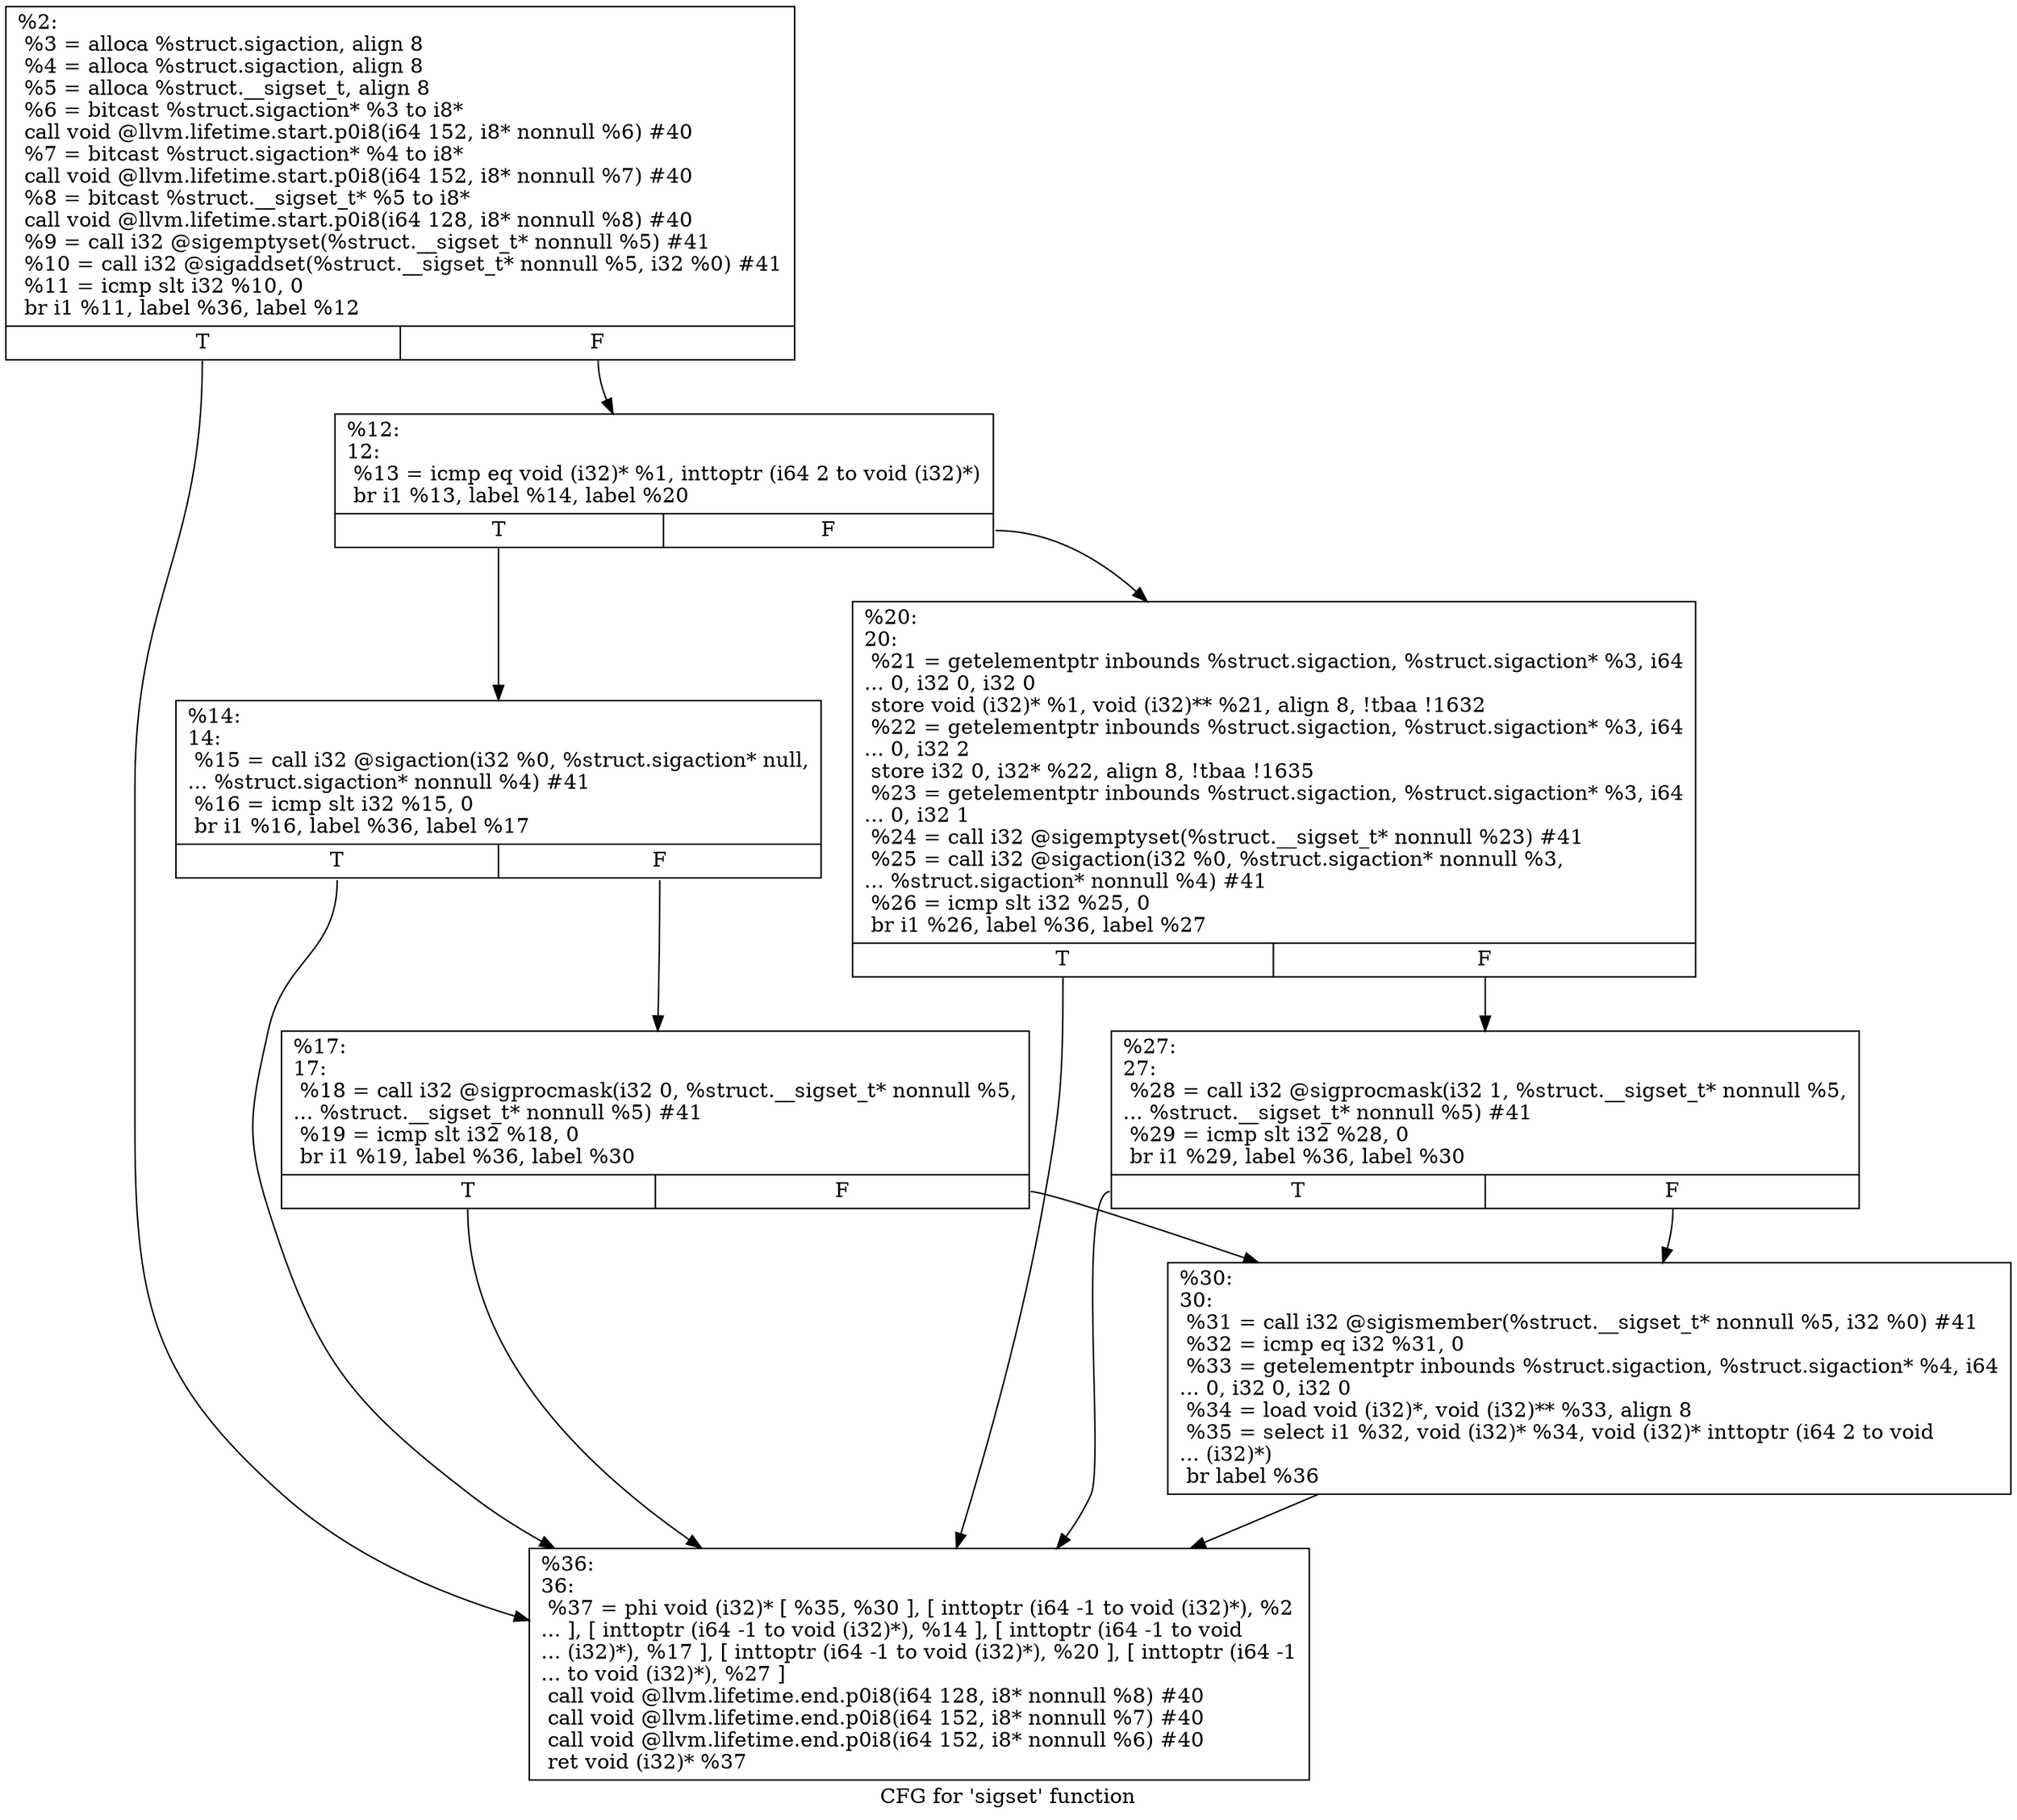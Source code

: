 digraph "CFG for 'sigset' function" {
	label="CFG for 'sigset' function";

	Node0x1b6c5e0 [shape=record,label="{%2:\l  %3 = alloca %struct.sigaction, align 8\l  %4 = alloca %struct.sigaction, align 8\l  %5 = alloca %struct.__sigset_t, align 8\l  %6 = bitcast %struct.sigaction* %3 to i8*\l  call void @llvm.lifetime.start.p0i8(i64 152, i8* nonnull %6) #40\l  %7 = bitcast %struct.sigaction* %4 to i8*\l  call void @llvm.lifetime.start.p0i8(i64 152, i8* nonnull %7) #40\l  %8 = bitcast %struct.__sigset_t* %5 to i8*\l  call void @llvm.lifetime.start.p0i8(i64 128, i8* nonnull %8) #40\l  %9 = call i32 @sigemptyset(%struct.__sigset_t* nonnull %5) #41\l  %10 = call i32 @sigaddset(%struct.__sigset_t* nonnull %5, i32 %0) #41\l  %11 = icmp slt i32 %10, 0\l  br i1 %11, label %36, label %12\l|{<s0>T|<s1>F}}"];
	Node0x1b6c5e0:s0 -> Node0x1b6c810;
	Node0x1b6c5e0:s1 -> Node0x1b6c630;
	Node0x1b6c630 [shape=record,label="{%12:\l12:                                               \l  %13 = icmp eq void (i32)* %1, inttoptr (i64 2 to void (i32)*)\l  br i1 %13, label %14, label %20\l|{<s0>T|<s1>F}}"];
	Node0x1b6c630:s0 -> Node0x1b6c680;
	Node0x1b6c630:s1 -> Node0x1b6c720;
	Node0x1b6c680 [shape=record,label="{%14:\l14:                                               \l  %15 = call i32 @sigaction(i32 %0, %struct.sigaction* null,\l... %struct.sigaction* nonnull %4) #41\l  %16 = icmp slt i32 %15, 0\l  br i1 %16, label %36, label %17\l|{<s0>T|<s1>F}}"];
	Node0x1b6c680:s0 -> Node0x1b6c810;
	Node0x1b6c680:s1 -> Node0x1b6c6d0;
	Node0x1b6c6d0 [shape=record,label="{%17:\l17:                                               \l  %18 = call i32 @sigprocmask(i32 0, %struct.__sigset_t* nonnull %5,\l... %struct.__sigset_t* nonnull %5) #41\l  %19 = icmp slt i32 %18, 0\l  br i1 %19, label %36, label %30\l|{<s0>T|<s1>F}}"];
	Node0x1b6c6d0:s0 -> Node0x1b6c810;
	Node0x1b6c6d0:s1 -> Node0x1b6c7c0;
	Node0x1b6c720 [shape=record,label="{%20:\l20:                                               \l  %21 = getelementptr inbounds %struct.sigaction, %struct.sigaction* %3, i64\l... 0, i32 0, i32 0\l  store void (i32)* %1, void (i32)** %21, align 8, !tbaa !1632\l  %22 = getelementptr inbounds %struct.sigaction, %struct.sigaction* %3, i64\l... 0, i32 2\l  store i32 0, i32* %22, align 8, !tbaa !1635\l  %23 = getelementptr inbounds %struct.sigaction, %struct.sigaction* %3, i64\l... 0, i32 1\l  %24 = call i32 @sigemptyset(%struct.__sigset_t* nonnull %23) #41\l  %25 = call i32 @sigaction(i32 %0, %struct.sigaction* nonnull %3,\l... %struct.sigaction* nonnull %4) #41\l  %26 = icmp slt i32 %25, 0\l  br i1 %26, label %36, label %27\l|{<s0>T|<s1>F}}"];
	Node0x1b6c720:s0 -> Node0x1b6c810;
	Node0x1b6c720:s1 -> Node0x1b6c770;
	Node0x1b6c770 [shape=record,label="{%27:\l27:                                               \l  %28 = call i32 @sigprocmask(i32 1, %struct.__sigset_t* nonnull %5,\l... %struct.__sigset_t* nonnull %5) #41\l  %29 = icmp slt i32 %28, 0\l  br i1 %29, label %36, label %30\l|{<s0>T|<s1>F}}"];
	Node0x1b6c770:s0 -> Node0x1b6c810;
	Node0x1b6c770:s1 -> Node0x1b6c7c0;
	Node0x1b6c7c0 [shape=record,label="{%30:\l30:                                               \l  %31 = call i32 @sigismember(%struct.__sigset_t* nonnull %5, i32 %0) #41\l  %32 = icmp eq i32 %31, 0\l  %33 = getelementptr inbounds %struct.sigaction, %struct.sigaction* %4, i64\l... 0, i32 0, i32 0\l  %34 = load void (i32)*, void (i32)** %33, align 8\l  %35 = select i1 %32, void (i32)* %34, void (i32)* inttoptr (i64 2 to void\l... (i32)*)\l  br label %36\l}"];
	Node0x1b6c7c0 -> Node0x1b6c810;
	Node0x1b6c810 [shape=record,label="{%36:\l36:                                               \l  %37 = phi void (i32)* [ %35, %30 ], [ inttoptr (i64 -1 to void (i32)*), %2\l... ], [ inttoptr (i64 -1 to void (i32)*), %14 ], [ inttoptr (i64 -1 to void\l... (i32)*), %17 ], [ inttoptr (i64 -1 to void (i32)*), %20 ], [ inttoptr (i64 -1\l... to void (i32)*), %27 ]\l  call void @llvm.lifetime.end.p0i8(i64 128, i8* nonnull %8) #40\l  call void @llvm.lifetime.end.p0i8(i64 152, i8* nonnull %7) #40\l  call void @llvm.lifetime.end.p0i8(i64 152, i8* nonnull %6) #40\l  ret void (i32)* %37\l}"];
}
